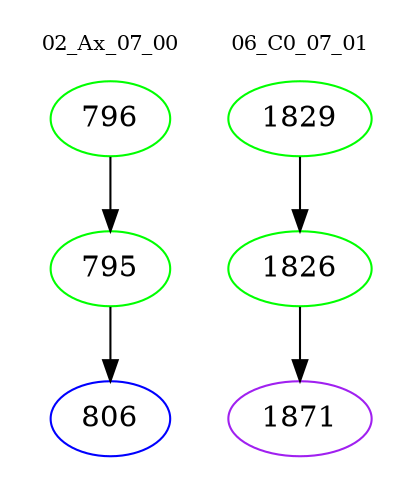 digraph{
subgraph cluster_0 {
color = white
label = "02_Ax_07_00";
fontsize=10;
T0_796 [label="796", color="green"]
T0_796 -> T0_795 [color="black"]
T0_795 [label="795", color="green"]
T0_795 -> T0_806 [color="black"]
T0_806 [label="806", color="blue"]
}
subgraph cluster_1 {
color = white
label = "06_C0_07_01";
fontsize=10;
T1_1829 [label="1829", color="green"]
T1_1829 -> T1_1826 [color="black"]
T1_1826 [label="1826", color="green"]
T1_1826 -> T1_1871 [color="black"]
T1_1871 [label="1871", color="purple"]
}
}
